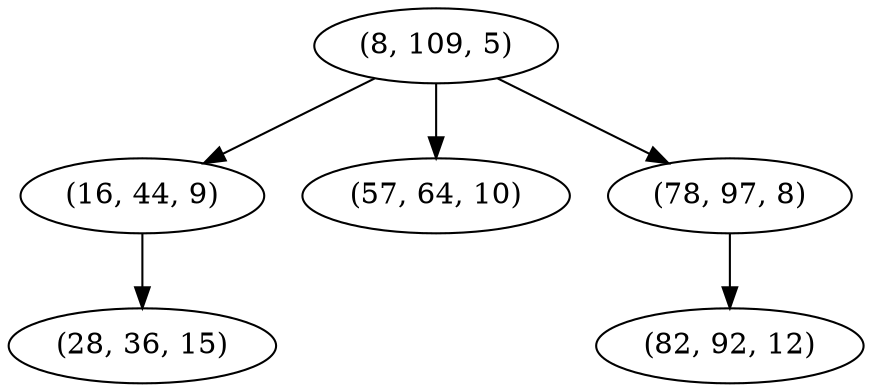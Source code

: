 digraph tree {
    "(8, 109, 5)";
    "(16, 44, 9)";
    "(28, 36, 15)";
    "(57, 64, 10)";
    "(78, 97, 8)";
    "(82, 92, 12)";
    "(8, 109, 5)" -> "(16, 44, 9)";
    "(8, 109, 5)" -> "(57, 64, 10)";
    "(8, 109, 5)" -> "(78, 97, 8)";
    "(16, 44, 9)" -> "(28, 36, 15)";
    "(78, 97, 8)" -> "(82, 92, 12)";
}

